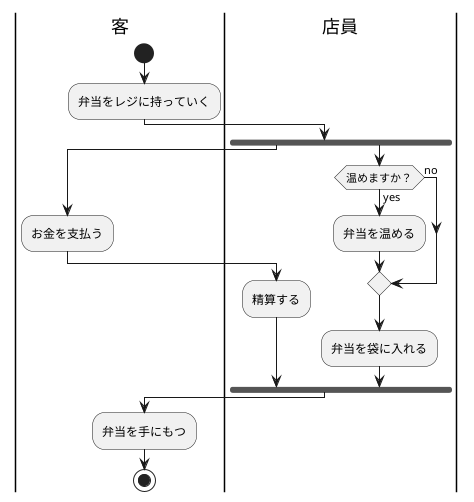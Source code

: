 @startuml 7-0
|客|
start
:弁当をレジに持っていく;
|店員|
fork 
|客|
:お金を支払う;
|店員|
:精算する;
fork again
if (温めますか？)then (yes)
    :弁当を温める;
    else(no)
endif
:弁当を袋に入れる;
end fork
|客|
:弁当を手にもつ;
stop
@enduml
